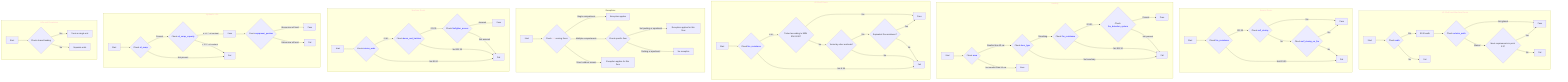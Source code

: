 graph TD
    subgraph Lift_Shaft_and_Machine_Room["<font color='pink'>Lift Shaft and Machine Room</font>"]
        A[Start] --> B{Check <font color='blue'>walls</font>}
        B -->|Yes| C[EI 60 walls]
        B -->|No| D[Fail]
        C --> E{Check <font color='blue'>exterior_walls</font>}
        E -->|Glazed| F{Meet requirements in point 3.5?}
        F -->|Yes| G[Pass]
        F -->|No| H[Fail]
        E -->|Not glazed| G
    end

    subgraph Access_Doors["<font color='pink'>Access Doors</font>"]
        I[Start] --> J{Check <font color='blue'>fire_resistance</font>}
        J -->|EI1 30| K{Check <font color='blue'>self_closing</font>}
        K -->|Yes| L[Pass]
        K -->|No| M{Check <font color='blue'>self_closing_on_fire</font>}
        M -->|Yes| L
        M -->|No| N[Fail]
        J -->|Not EI1 30| N
    end

    subgraph Landing["<font color='pink'>Landing</font>"]
        O[Start] --> P{Check <font color='blue'>area</font>}
        P -->|Smaller than lift car| Q{Check <font color='blue'>door_type</font>}
        Q -->|Revolving| R{Check <font color='blue'>fire_resistance</font>}
        R -->|EI1 30| S{Check <font color='blue'>fire_detection_system</font>}
        S -->|Present| T[Pass]
        S -->|Not present| U[Fail]
        R -->|Not EI1 30| U
        Q -->|Not revolving| U
        P -->|Not smaller than lift car| V[Pass]
    end

    subgraph Lift_Shaft_Doors["<font color='pink'>Lift Shaft Doors</font>"]
        W[Start] --> X{Check <font color='blue'>fire_resistance</font>}
        X -->|E 30| Y{Tested according to NBN EN 81-58?}
        Y -->|Yes| Z[Pass]
        Y -->|No| AA{Tested by other methods?}
        AA -->|Yes| AB{Equivalent fire resistance?}
        AB -->|Yes| Z
        AB -->|No| AC[Fail]
        AA -->|No| AC
        X -->|Not E 30| AC
    end

    subgraph Exceptions["Exceptions"]
        AD[Start] --> AE{Check <font color='pink'>Lift</font> serving floors}
        AE -->|Single compartment| AF[Exception applies]
        AE -->|Multiple compartments| AG{Check specific floor}
        AG -->|Not parking or apartment| AH[Exception applies for this floor]
        AG -->|Parking or apartment| AI[No exception]
        AE -->|Direct outdoor access| AJ[Exception applies for this floor]
    end

    subgraph Machine_Room["<font color='pink'>Machine Room</font>"]
        AK[Start] --> AL{Check <font color='blue'>interior_walls</font>}
        AL -->|EI 60| AM{Check <font color='blue'>doors_and_hatches</font>}
        AM -->|EI1 30| AN{Check <font color='blue'>firefighter_access</font>}
        AN -->|Assured| AO[Pass]
        AN -->|Not assured| AP[Fail]
        AM -->|Not EI1 30| AP
        AL -->|Not EI 60| AP
    end

    subgraph Hydraulic_Lifts["<font color='pink'>Hydraulic Lifts</font>"]
        AQ[Start] --> AR{Check <font color='blue'>oil_sump</font>}
        AR -->|Present| AS{Check <font color='blue'>oil_sump_capacity</font>}
        AS -->|≥ 1.2 * oil content| AT[Pass]
        AS -->|< 1.2 * oil content| AU[Fail]
        AR -->|Not present| AU
        AT --> AV{Check <font color='blue'>equipment_position</font>}
        AV -->|Above max oil level| AW[Pass]
        AV -->|Below max oil level| AX[Fail]
    end

    subgraph Lifts_and_Escalators["<font color='pink'>Lifts and Escalators</font>"]
        AY[Start] --> AZ{Check shared landing}
        AZ -->|Yes| BA[Treat as single unit]
        AZ -->|No| BB[Separate units]
    end
